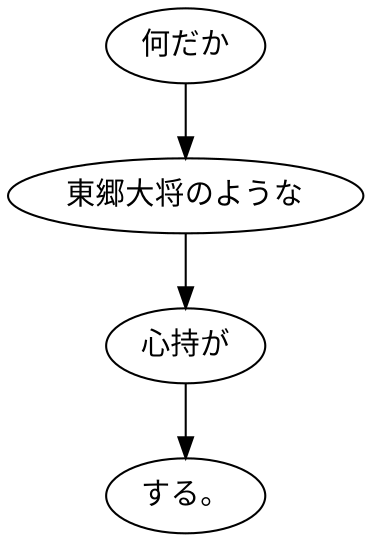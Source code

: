 digraph graph3237 {
	node0 [label="何だか"];
	node1 [label="東郷大将のような"];
	node2 [label="心持が"];
	node3 [label="する。"];
	node0 -> node1;
	node1 -> node2;
	node2 -> node3;
}
